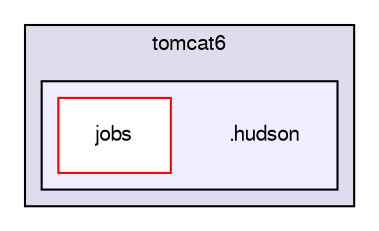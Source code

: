 digraph G {
  bgcolor=transparent;
  compound=true
  node [ fontsize="10", fontname="FreeSans"];
  edge [ labelfontsize="10", labelfontname="FreeSans"];
  subgraph clusterdir_dbddac329613bdd10d07e8a4b181a1f9 {
    graph [ bgcolor="#ddddee", pencolor="black", label="tomcat6" fontname="FreeSans", fontsize="10", URL="dir_dbddac329613bdd10d07e8a4b181a1f9.html"]
  subgraph clusterdir_133556e3c2eb87e6211266371be10410 {
    graph [ bgcolor="#eeeeff", pencolor="black", label="" URL="dir_133556e3c2eb87e6211266371be10410.html"];
    dir_133556e3c2eb87e6211266371be10410 [shape=plaintext label=".hudson"];
    dir_4deb7c47877cdf5f83ed0c53879a895e [shape=box label="jobs" color="red" fillcolor="white" style="filled" URL="dir_4deb7c47877cdf5f83ed0c53879a895e.html"];
  }
  }
}
